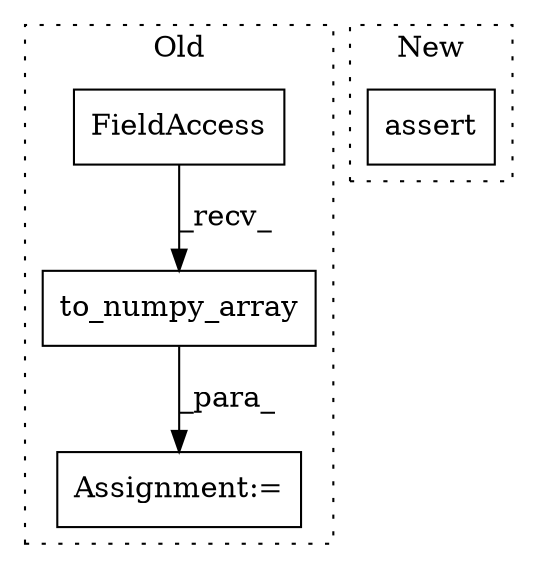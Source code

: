 digraph G {
subgraph cluster0 {
1 [label="to_numpy_array" a="32" s="11702,11725" l="15,1" shape="box"];
3 [label="FieldAccess" a="22" s="11663" l="7" shape="box"];
4 [label="Assignment:=" a="7" s="11662" l="1" shape="box"];
label = "Old";
style="dotted";
}
subgraph cluster1 {
2 [label="assert" a="32" s="10991,11033" l="13,1" shape="box"];
label = "New";
style="dotted";
}
1 -> 4 [label="_para_"];
3 -> 1 [label="_recv_"];
}
